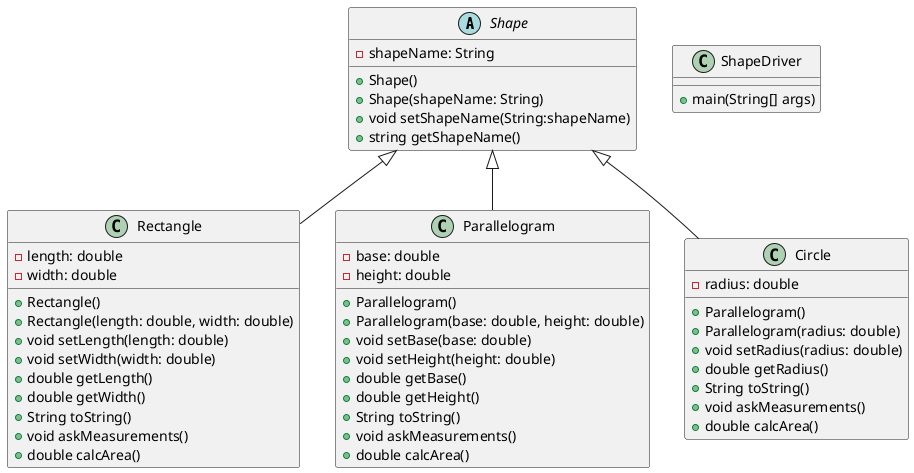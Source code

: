 @startuml
'https://plantuml.com/class-diagram

abstract class Shape {
    -shapeName: String
    +Shape()
    +Shape(shapeName: String)
    +void setShapeName(String:shapeName)
    +string getShapeName()
}
class Rectangle extends Shape{
    -length: double
    -width: double
    +Rectangle()
    +Rectangle(length: double, width: double)
    +void setLength(length: double)
    +void setWidth(width: double)
    +double getLength()
    +double getWidth()
    +String toString()
    +void askMeasurements()
    +double calcArea()
}

class Parallelogram extends Shape {
    -base: double
    -height: double
    +Parallelogram()
    +Parallelogram(base: double, height: double)
    +void setBase(base: double)
    +void setHeight(height: double)
    +double getBase()
    +double getHeight()
    +String toString()
    +void askMeasurements()
    +double calcArea()
}
class Circle extends Shape {
    -radius: double
    +Parallelogram()
    +Parallelogram(radius: double)
    +void setRadius(radius: double)
    +double getRadius()
    +String toString()
    +void askMeasurements()
    +double calcArea()
}

class ShapeDriver {
    +main(String[] args)
}


@enduml